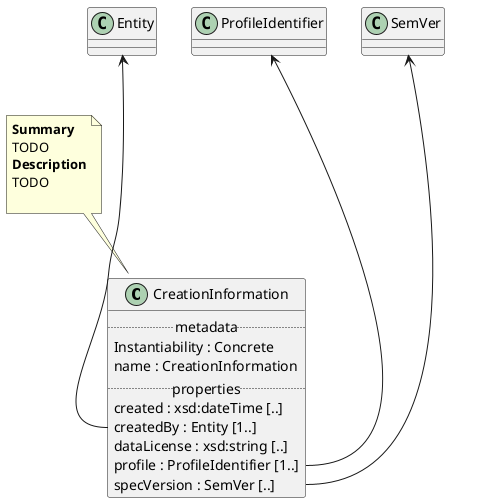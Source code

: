 @startuml
class CreationInformation {
.. metadata ..
    Instantiability : Concrete
    name : CreationInformation
.. properties ..
    created : xsd:dateTime [..]
    createdBy : Entity [1..]
    dataLicense : xsd:string [..]
    profile : ProfileIdentifier [1..]
    specVersion : SemVer [..]
}
note top of CreationInformation
<b>Summary</b>
TODO
<b>Description</b>
TODO

end note
"Entity" <--- "CreationInformation::createdBy"
"ProfileIdentifier" <--- "CreationInformation::profile"
"SemVer" <--- "CreationInformation::specVersion"
@enduml

